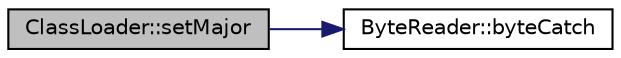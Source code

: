 digraph "ClassLoader::setMajor"
{
  edge [fontname="Helvetica",fontsize="10",labelfontname="Helvetica",labelfontsize="10"];
  node [fontname="Helvetica",fontsize="10",shape=record];
  rankdir="LR";
  Node1 [label="ClassLoader::setMajor",height=0.2,width=0.4,color="black", fillcolor="grey75", style="filled", fontcolor="black"];
  Node1 -> Node2 [color="midnightblue",fontsize="10",style="solid",fontname="Helvetica"];
  Node2 [label="ByteReader::byteCatch",height=0.2,width=0.4,color="black", fillcolor="white", style="filled",URL="$class_byte_reader.html#ae570748805994596f51ae033183935d7"];
}
